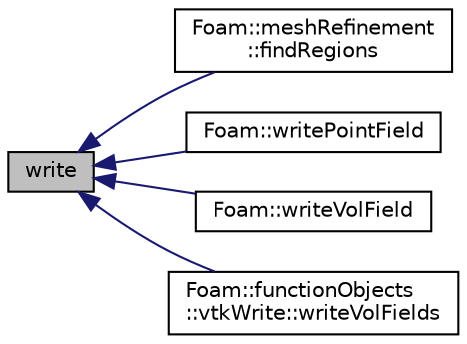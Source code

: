 digraph "write"
{
  bgcolor="transparent";
  edge [fontname="Helvetica",fontsize="10",labelfontname="Helvetica",labelfontsize="10"];
  node [fontname="Helvetica",fontsize="10",shape=record];
  rankdir="LR";
  Node1 [label="write",height=0.2,width=0.4,color="black", fillcolor="grey75", style="filled" fontcolor="black"];
  Node1 -> Node2 [dir="back",color="midnightblue",fontsize="10",style="solid",fontname="Helvetica"];
  Node2 [label="Foam::meshRefinement\l::findRegions",height=0.2,width=0.4,color="black",URL="$classFoam_1_1meshRefinement.html#aeca8ea8a686211e214bf345dc71830b1",tooltip="Find regions points are in. "];
  Node1 -> Node3 [dir="back",color="midnightblue",fontsize="10",style="solid",fontname="Helvetica"];
  Node3 [label="Foam::writePointField",height=0.2,width=0.4,color="black",URL="$namespaceFoam.html#af11955c089da9e52e9286da7479e9285"];
  Node1 -> Node4 [dir="back",color="midnightblue",fontsize="10",style="solid",fontname="Helvetica"];
  Node4 [label="Foam::writeVolField",height=0.2,width=0.4,color="black",URL="$namespaceFoam.html#a0a66d87efea163fa1f9abc3d2d0eba85"];
  Node1 -> Node5 [dir="back",color="midnightblue",fontsize="10",style="solid",fontname="Helvetica"];
  Node5 [label="Foam::functionObjects\l::vtkWrite::writeVolFields",height=0.2,width=0.4,color="black",URL="$classFoam_1_1functionObjects_1_1vtkWrite.html#aa067c9aa59244d7bda678a1364f97f99"];
}
